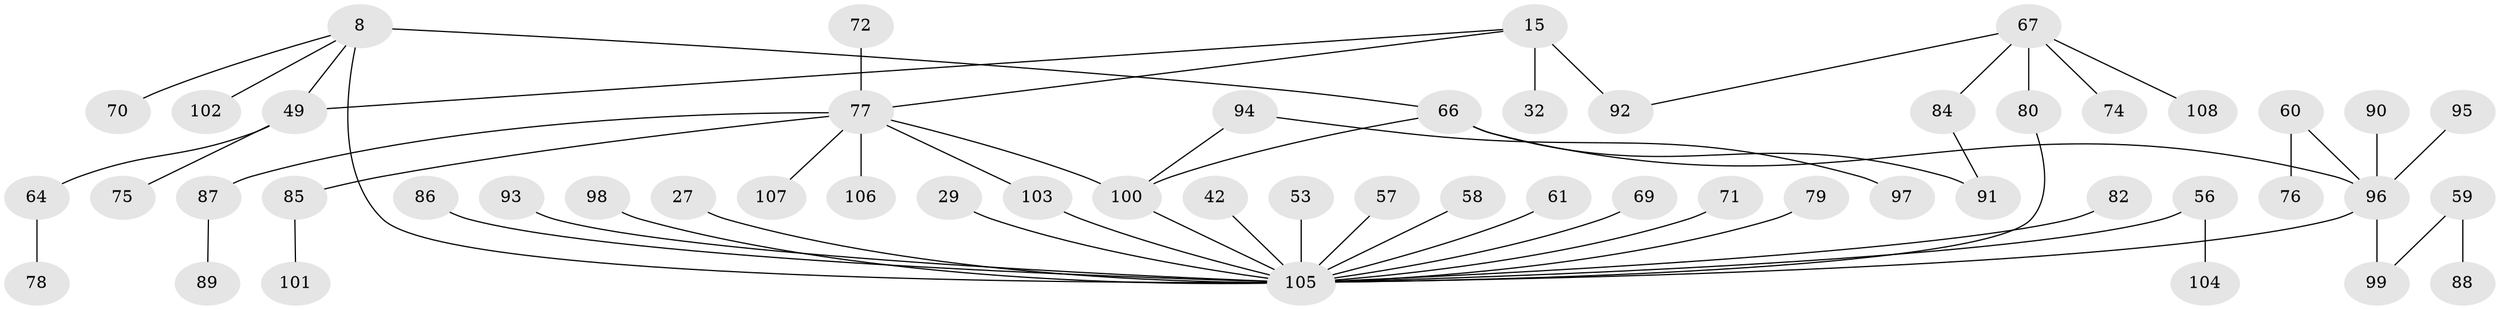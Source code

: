 // original degree distribution, {6: 0.018518518518518517, 4: 0.09259259259259259, 5: 0.046296296296296294, 3: 0.14814814814814814, 2: 0.2777777777777778, 7: 0.009259259259259259, 1: 0.4074074074074074}
// Generated by graph-tools (version 1.1) at 2025/42/03/09/25 04:42:06]
// undirected, 54 vertices, 59 edges
graph export_dot {
graph [start="1"]
  node [color=gray90,style=filled];
  8 [super="+7"];
  15;
  27;
  29;
  32;
  42;
  49 [super="+12"];
  53 [super="+31"];
  56 [super="+28+38"];
  57;
  58;
  59;
  60;
  61;
  64;
  66 [super="+22+63"];
  67 [super="+41+52"];
  69;
  70 [super="+47"];
  71 [super="+46"];
  72;
  74;
  75;
  76;
  77 [super="+54"];
  78;
  79;
  80 [super="+34"];
  82;
  84;
  85;
  86;
  87;
  88;
  89;
  90;
  91 [super="+73"];
  92 [super="+44"];
  93;
  94;
  95;
  96 [super="+9+51+33+83"];
  97;
  98;
  99 [super="+43"];
  100 [super="+68"];
  101;
  102;
  103;
  104;
  105 [super="+24+65+39"];
  106;
  107;
  108;
  8 -- 102;
  8 -- 105 [weight=3];
  8 -- 66;
  8 -- 49;
  8 -- 70;
  15 -- 32;
  15 -- 92 [weight=2];
  15 -- 77;
  15 -- 49;
  27 -- 105;
  29 -- 105;
  42 -- 105;
  49 -- 64;
  49 -- 75;
  53 -- 105;
  56 -- 104;
  56 -- 105;
  57 -- 105;
  58 -- 105;
  59 -- 88;
  59 -- 99;
  60 -- 76;
  60 -- 96;
  61 -- 105;
  64 -- 78;
  66 -- 91;
  66 -- 100;
  66 -- 96 [weight=2];
  67 -- 74;
  67 -- 80;
  67 -- 108;
  67 -- 92;
  67 -- 84;
  69 -- 105;
  71 -- 105;
  72 -- 77;
  77 -- 87;
  77 -- 106;
  77 -- 85;
  77 -- 103;
  77 -- 107;
  77 -- 100;
  79 -- 105;
  80 -- 105;
  82 -- 105;
  84 -- 91;
  85 -- 101;
  86 -- 105;
  87 -- 89;
  90 -- 96;
  93 -- 105;
  94 -- 97;
  94 -- 100;
  95 -- 96;
  96 -- 105 [weight=2];
  96 -- 99;
  98 -- 105;
  100 -- 105;
  103 -- 105;
}
